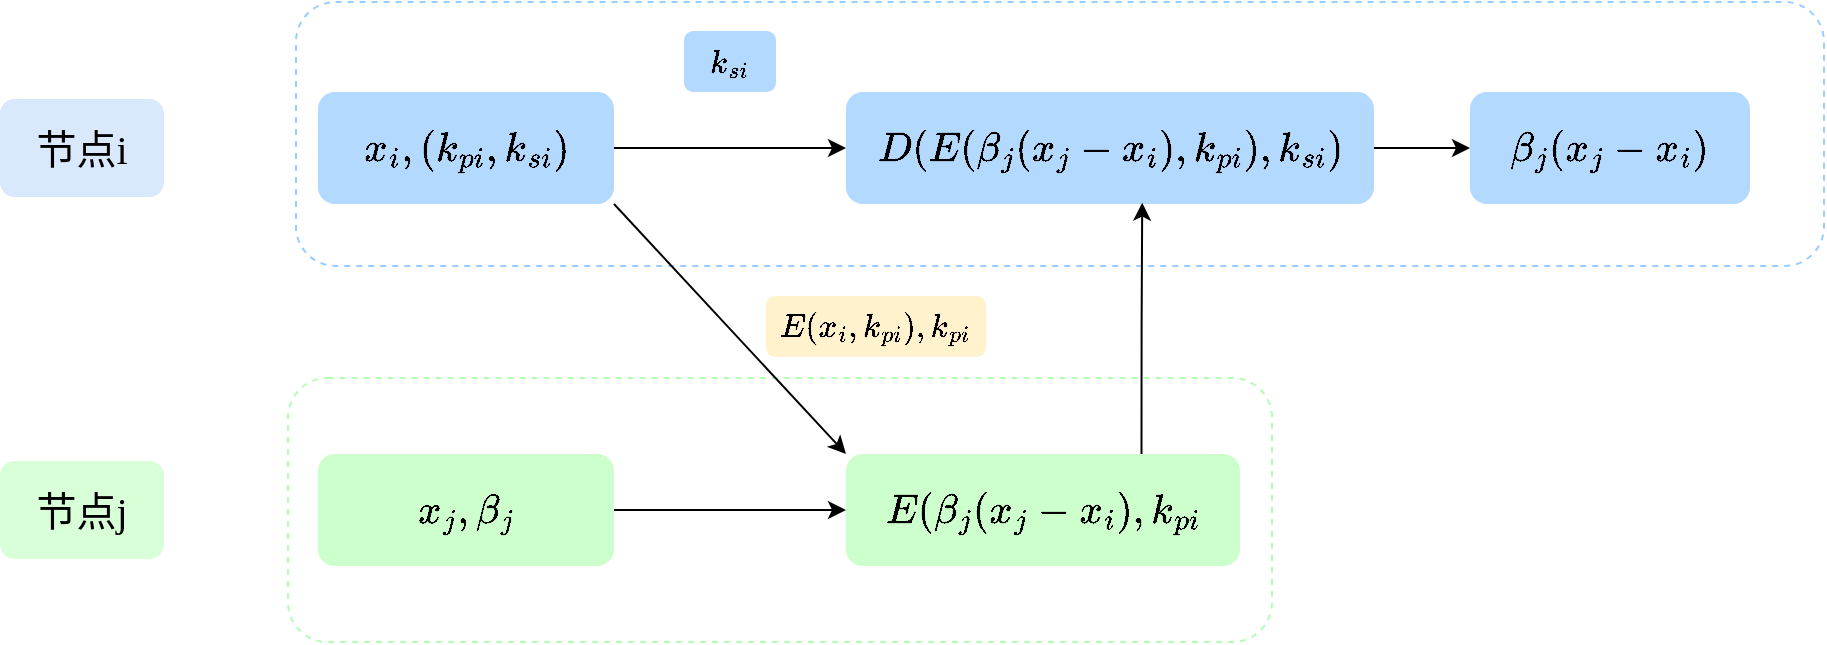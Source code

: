 <mxfile version="26.1.0">
  <diagram name="第 1 页" id="fZxHTV9rsNvPnHMElZMb">
    <mxGraphModel dx="1062" dy="630" grid="0" gridSize="10" guides="1" tooltips="1" connect="1" arrows="1" fold="1" page="0" pageScale="1" pageWidth="827" pageHeight="1169" math="1" shadow="0">
      <root>
        <mxCell id="0" />
        <mxCell id="1" parent="0" />
        <mxCell id="K3zvlfsmE4s_uPnEC-Y5-21" value="" style="rounded=1;whiteSpace=wrap;html=1;dashed=1;strokeColor=light-dark(#B2FEB2,#FFFFFF);" vertex="1" parent="1">
          <mxGeometry x="166" y="232" width="492" height="132" as="geometry" />
        </mxCell>
        <mxCell id="K3zvlfsmE4s_uPnEC-Y5-20" value="" style="rounded=1;whiteSpace=wrap;html=1;dashed=1;strokeColor=light-dark(#99CCFF,#FFFFFF);" vertex="1" parent="1">
          <mxGeometry x="170" y="44" width="764" height="132" as="geometry" />
        </mxCell>
        <mxCell id="K3zvlfsmE4s_uPnEC-Y5-3" value="节点i" style="rounded=1;whiteSpace=wrap;html=1;fontSize=20;fontFamily=楷体;fillColor=light-dark(#DAE8FC,var(--ge-dark-color, #121212));strokeColor=none;" vertex="1" parent="1">
          <mxGeometry x="22" y="92.5" width="82" height="49" as="geometry" />
        </mxCell>
        <mxCell id="K3zvlfsmE4s_uPnEC-Y5-12" style="edgeStyle=orthogonalEdgeStyle;rounded=0;orthogonalLoop=1;jettySize=auto;html=1;entryX=0;entryY=0.5;entryDx=0;entryDy=0;" edge="1" parent="1" source="K3zvlfsmE4s_uPnEC-Y5-4" target="K3zvlfsmE4s_uPnEC-Y5-7">
          <mxGeometry relative="1" as="geometry" />
        </mxCell>
        <mxCell id="K3zvlfsmE4s_uPnEC-Y5-13" style="rounded=0;orthogonalLoop=1;jettySize=auto;html=1;exitX=1;exitY=1;exitDx=0;exitDy=0;entryX=0;entryY=0;entryDx=0;entryDy=0;" edge="1" parent="1" source="K3zvlfsmE4s_uPnEC-Y5-4" target="K3zvlfsmE4s_uPnEC-Y5-11">
          <mxGeometry relative="1" as="geometry" />
        </mxCell>
        <mxCell id="K3zvlfsmE4s_uPnEC-Y5-4" value="$$x_i,(k_{pi},k_{si})$$" style="rounded=1;whiteSpace=wrap;html=1;fontSize=20;fontFamily=楷体;fillColor=light-dark(#B3D9FF,var(--ge-dark-color, #121212));strokeColor=none;" vertex="1" parent="1">
          <mxGeometry x="181" y="89" width="148" height="56" as="geometry" />
        </mxCell>
        <mxCell id="K3zvlfsmE4s_uPnEC-Y5-6" value="$$k_{si}$$" style="rounded=1;whiteSpace=wrap;html=1;fontSize=16;fontFamily=楷体;fillColor=light-dark(#B3D9FF,var(--ge-dark-color, #121212));strokeColor=none;" vertex="1" parent="1">
          <mxGeometry x="364" y="58.5" width="46" height="30.5" as="geometry" />
        </mxCell>
        <mxCell id="K3zvlfsmE4s_uPnEC-Y5-18" style="edgeStyle=orthogonalEdgeStyle;rounded=0;orthogonalLoop=1;jettySize=auto;html=1;entryX=0;entryY=0.5;entryDx=0;entryDy=0;" edge="1" parent="1" source="K3zvlfsmE4s_uPnEC-Y5-7" target="K3zvlfsmE4s_uPnEC-Y5-8">
          <mxGeometry relative="1" as="geometry" />
        </mxCell>
        <mxCell id="K3zvlfsmE4s_uPnEC-Y5-7" value="$$D(E(\beta_j(x_j-x_i),k_{pi}),k_{si})$$" style="rounded=1;whiteSpace=wrap;html=1;fontSize=20;fontFamily=楷体;fillColor=light-dark(#B3D9FF,var(--ge-dark-color, #121212));strokeColor=none;" vertex="1" parent="1">
          <mxGeometry x="445" y="89" width="264" height="56" as="geometry" />
        </mxCell>
        <mxCell id="K3zvlfsmE4s_uPnEC-Y5-8" value="$$\beta_j(x_j-x_i)$$" style="rounded=1;whiteSpace=wrap;html=1;fontSize=20;fontFamily=楷体;fillColor=light-dark(#B3D9FF,var(--ge-dark-color, #121212));strokeColor=none;" vertex="1" parent="1">
          <mxGeometry x="757" y="89" width="140" height="56" as="geometry" />
        </mxCell>
        <mxCell id="K3zvlfsmE4s_uPnEC-Y5-9" value="节点j" style="rounded=1;whiteSpace=wrap;html=1;fontSize=20;fontFamily=楷体;fillColor=light-dark(#D9FFD9,var(--ge-dark-color, #121212));strokeColor=none;" vertex="1" parent="1">
          <mxGeometry x="22" y="273.5" width="82" height="49" as="geometry" />
        </mxCell>
        <mxCell id="K3zvlfsmE4s_uPnEC-Y5-16" style="edgeStyle=orthogonalEdgeStyle;rounded=0;orthogonalLoop=1;jettySize=auto;html=1;" edge="1" parent="1" source="K3zvlfsmE4s_uPnEC-Y5-10" target="K3zvlfsmE4s_uPnEC-Y5-11">
          <mxGeometry relative="1" as="geometry" />
        </mxCell>
        <mxCell id="K3zvlfsmE4s_uPnEC-Y5-10" value="$$x_j,\beta_j$$" style="rounded=1;whiteSpace=wrap;html=1;fontSize=20;fontFamily=楷体;fillColor=light-dark(#CCFFCC,var(--ge-dark-color, #121212));strokeColor=none;" vertex="1" parent="1">
          <mxGeometry x="181" y="270" width="148" height="56" as="geometry" />
        </mxCell>
        <mxCell id="K3zvlfsmE4s_uPnEC-Y5-11" value="$$E(\beta_j(x_j-x_i),k_{pi}$$" style="rounded=1;whiteSpace=wrap;html=1;fontSize=20;fontFamily=楷体;fillColor=light-dark(#CCFFCC,var(--ge-dark-color, #121212));strokeColor=none;" vertex="1" parent="1">
          <mxGeometry x="445" y="270" width="197" height="56" as="geometry" />
        </mxCell>
        <mxCell id="K3zvlfsmE4s_uPnEC-Y5-15" style="edgeStyle=orthogonalEdgeStyle;rounded=0;orthogonalLoop=1;jettySize=auto;html=1;exitX=0.75;exitY=0;exitDx=0;exitDy=0;entryX=0.561;entryY=0.988;entryDx=0;entryDy=0;entryPerimeter=0;" edge="1" parent="1" source="K3zvlfsmE4s_uPnEC-Y5-11" target="K3zvlfsmE4s_uPnEC-Y5-7">
          <mxGeometry relative="1" as="geometry" />
        </mxCell>
        <mxCell id="K3zvlfsmE4s_uPnEC-Y5-17" value="$$E(x_i,k_{pi}),k_{pi}$$" style="rounded=1;whiteSpace=wrap;html=1;fontSize=16;fontFamily=楷体;fillColor=light-dark(#FFF2CC,var(--ge-dark-color, #121212));strokeColor=none;" vertex="1" parent="1">
          <mxGeometry x="405" y="191" width="110" height="30.5" as="geometry" />
        </mxCell>
      </root>
    </mxGraphModel>
  </diagram>
</mxfile>
